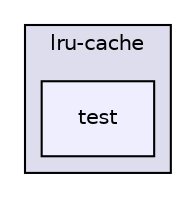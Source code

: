 digraph "gulp-src/node_modules/gulp/node_modules/vinyl-fs/node_modules/glob-watcher/node_modules/gaze/node_modules/globule/node_modules/minimatch/node_modules/lru-cache/test" {
  compound=true
  node [ fontsize="10", fontname="Helvetica"];
  edge [ labelfontsize="10", labelfontname="Helvetica"];
  subgraph clusterdir_f440ba51d6ac49f9fe2b3aac10dc1db1 {
    graph [ bgcolor="#ddddee", pencolor="black", label="lru-cache" fontname="Helvetica", fontsize="10", URL="dir_f440ba51d6ac49f9fe2b3aac10dc1db1.html"]
  dir_cb501b313b558f6fb4277e3d5dfeadde [shape=box, label="test", style="filled", fillcolor="#eeeeff", pencolor="black", URL="dir_cb501b313b558f6fb4277e3d5dfeadde.html"];
  }
}
